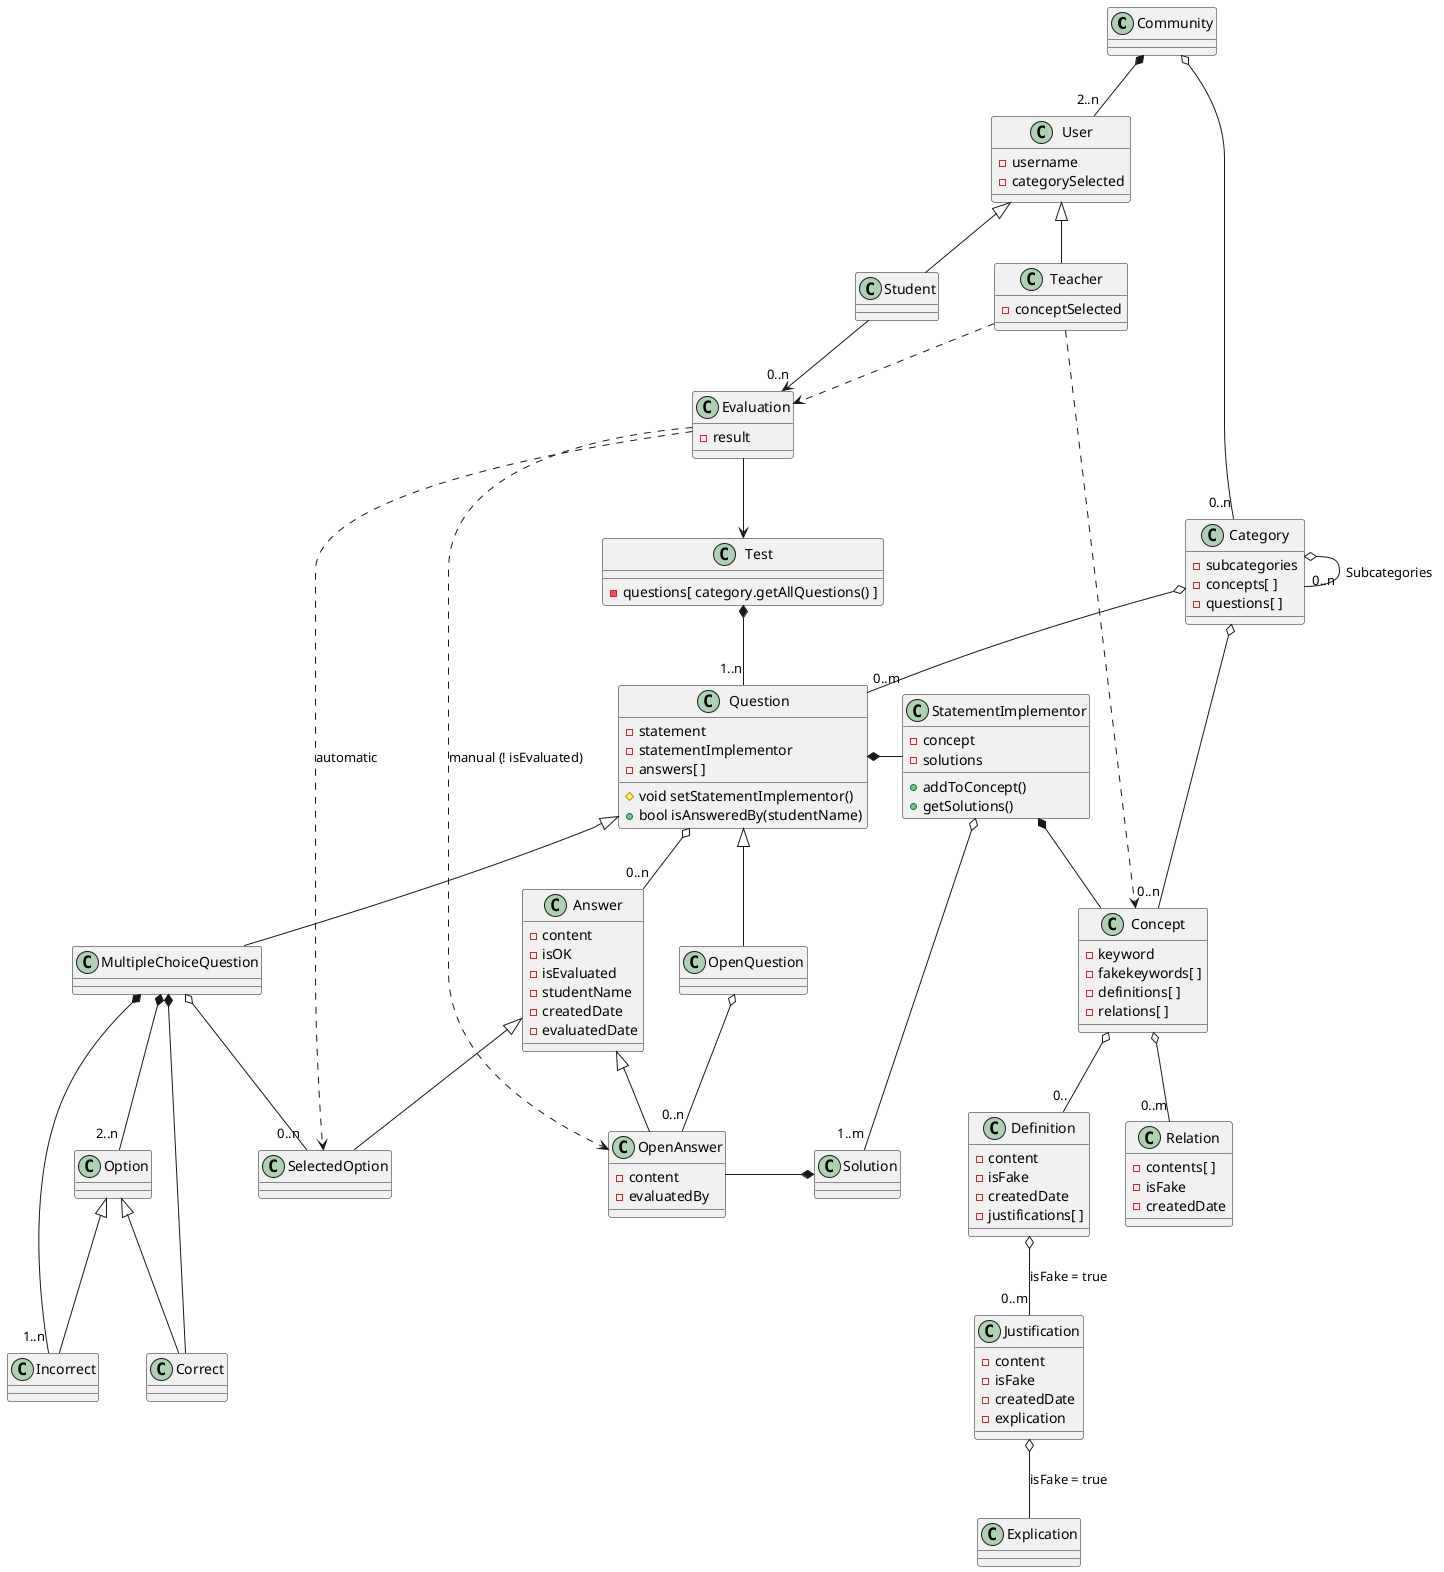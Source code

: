 @startuml OpoTestDomain

class Community

class User {
    - username
    - categorySelected
}

class Teacher {
    -conceptSelected
}

class Student

class Evaluation {
    - result
}

class Category {
    - subcategories
    - concepts[ ]
    - questions[ ]
}

class Test {
    - questions[ category.getAllQuestions() ]
}

class Concept {
    - keyword
    - fakekeywords[ ]
    - definitions[ ]
    - relations[ ]
    
}

class Definition {
    - content
    - isFake
    - createdDate
    - justifications[ ]
}

class Justification {
    - content
    - isFake
    - createdDate
    - explication
}

class Relation {
    - contents[ ]
    - isFake
    - createdDate
}

class Question {
    - statement
    - statementImplementor
    - answers[ ]
    # void setStatementImplementor()
    + bool isAnsweredBy(studentName)
}

class StatementImplementor {
    - concept
    - solutions
    + addToConcept()
    + getSolutions()
}

class Answer {
    - content
    - isOK
    - isEvaluated
    - studentName
    - createdDate
    - evaluatedDate
}

class MultipleChoiceQuestion

class OpenQuestion

class Option

class Correct

Class Incorrect

class OpenAnswer {
    - content
    - evaluatedBy
}

Class SelectedOption {

}

Community *--"2..n" User
Community o--"0..n" Category

Category o--"0..n" Category : Subcategories

User <|-- Teacher
User <|-- Student

Teacher ..> Concept
Category o--"0..n" Concept
Category o--"0..m" Question
StatementImplementor *-- Concept
Concept o--"0.." Definition
Definition o--"0..m" Justification: isFake = true
Justification o-- Explication: isFake = true
Concept o--"0..m" Relation

Student -->"0..n" Evaluation
Evaluation --> Test

Teacher ..> Evaluation
'Definition ..> OpenAnswer :isUsefulToConcept
'Justification ..> OpenAnswer :isUsefulToConcept
'Relation ..> OpenAnswer :isUsefulToConcept

Evaluation ..> OpenAnswer : manual (! isEvaluated)
Evaluation ..> SelectedOption : automatic

Test *--"1..n" Question
Question <|-- MultipleChoiceQuestion
Question <|-- OpenQuestion
Question *-  StatementImplementor
MultipleChoiceQuestion *--"2..n" Option
Option <|-- Incorrect
Option <|-- Correct
MultipleChoiceQuestion *-- Correct
MultipleChoiceQuestion *--"1..n" Incorrect
MultipleChoiceQuestion o--"0..n" SelectedOption
OpenQuestion o--"0..n" OpenAnswer
Question o--"0..n" Answer
Answer <|-- OpenAnswer
Answer <|-- SelectedOption
OpenAnswer -* Solution
StatementImplementor o--"1..m" Solution

@enduml




